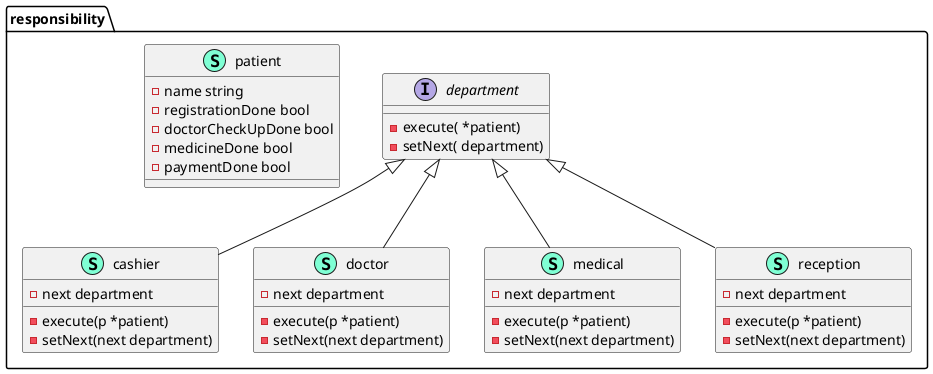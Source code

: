 @startuml
namespace responsibility {
    class cashier << (S,Aquamarine) >> {
        - next department

        - execute(p *patient) 
        - setNext(next department) 

    }
    interface department  {
        - execute( *patient) 
        - setNext( department) 

    }
    class doctor << (S,Aquamarine) >> {
        - next department

        - execute(p *patient) 
        - setNext(next department) 

    }
    class medical << (S,Aquamarine) >> {
        - next department

        - execute(p *patient) 
        - setNext(next department) 

    }
    class patient << (S,Aquamarine) >> {
        - name string
        - registrationDone bool
        - doctorCheckUpDone bool
        - medicineDone bool
        - paymentDone bool

    }
    class reception << (S,Aquamarine) >> {
        - next department

        - execute(p *patient) 
        - setNext(next department) 

    }
}

"responsibility.department" <|-- "responsibility.cashier"
"responsibility.department" <|-- "responsibility.doctor"
"responsibility.department" <|-- "responsibility.medical"
"responsibility.department" <|-- "responsibility.reception"

@enduml
